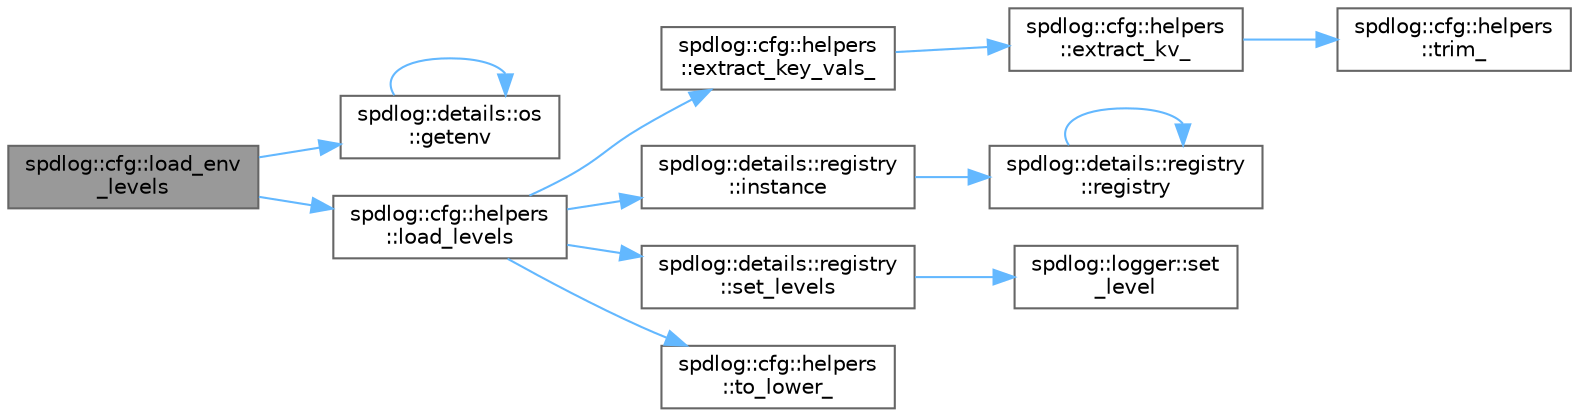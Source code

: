 digraph "spdlog::cfg::load_env_levels"
{
 // LATEX_PDF_SIZE
  bgcolor="transparent";
  edge [fontname=Helvetica,fontsize=10,labelfontname=Helvetica,labelfontsize=10];
  node [fontname=Helvetica,fontsize=10,shape=box,height=0.2,width=0.4];
  rankdir="LR";
  Node1 [id="Node000001",label="spdlog::cfg::load_env\l_levels",height=0.2,width=0.4,color="gray40", fillcolor="grey60", style="filled", fontcolor="black",tooltip=" "];
  Node1 -> Node2 [id="edge13_Node000001_Node000002",color="steelblue1",style="solid",tooltip=" "];
  Node2 [id="Node000002",label="spdlog::details::os\l::getenv",height=0.2,width=0.4,color="grey40", fillcolor="white", style="filled",URL="$namespacespdlog_1_1details_1_1os.html#a92fad51c7be81e35538b9bb540b4f85a",tooltip=" "];
  Node2 -> Node2 [id="edge14_Node000002_Node000002",color="steelblue1",style="solid",tooltip=" "];
  Node1 -> Node3 [id="edge15_Node000001_Node000003",color="steelblue1",style="solid",tooltip=" "];
  Node3 [id="Node000003",label="spdlog::cfg::helpers\l::load_levels",height=0.2,width=0.4,color="grey40", fillcolor="white", style="filled",URL="$namespacespdlog_1_1cfg_1_1helpers.html#ad5766ec131fc36b09683ac9e44ad24e9",tooltip=" "];
  Node3 -> Node4 [id="edge16_Node000003_Node000004",color="steelblue1",style="solid",tooltip=" "];
  Node4 [id="Node000004",label="spdlog::cfg::helpers\l::extract_key_vals_",height=0.2,width=0.4,color="grey40", fillcolor="white", style="filled",URL="$namespacespdlog_1_1cfg_1_1helpers.html#a19a10bd7efed263962b61022afbb5907",tooltip=" "];
  Node4 -> Node5 [id="edge17_Node000004_Node000005",color="steelblue1",style="solid",tooltip=" "];
  Node5 [id="Node000005",label="spdlog::cfg::helpers\l::extract_kv_",height=0.2,width=0.4,color="grey40", fillcolor="white", style="filled",URL="$namespacespdlog_1_1cfg_1_1helpers.html#a2eb1205d0113ef0dde6ccb74af9a35a7",tooltip=" "];
  Node5 -> Node6 [id="edge18_Node000005_Node000006",color="steelblue1",style="solid",tooltip=" "];
  Node6 [id="Node000006",label="spdlog::cfg::helpers\l::trim_",height=0.2,width=0.4,color="grey40", fillcolor="white", style="filled",URL="$namespacespdlog_1_1cfg_1_1helpers.html#ad1d62b4f776aa97530a653f3079e1f00",tooltip=" "];
  Node3 -> Node7 [id="edge19_Node000003_Node000007",color="steelblue1",style="solid",tooltip=" "];
  Node7 [id="Node000007",label="spdlog::details::registry\l::instance",height=0.2,width=0.4,color="grey40", fillcolor="white", style="filled",URL="$classspdlog_1_1details_1_1registry.html#aa03a75101aed166275ba27d0b2235e5d",tooltip=" "];
  Node7 -> Node8 [id="edge20_Node000007_Node000008",color="steelblue1",style="solid",tooltip=" "];
  Node8 [id="Node000008",label="spdlog::details::registry\l::registry",height=0.2,width=0.4,color="grey40", fillcolor="white", style="filled",URL="$classspdlog_1_1details_1_1registry.html#ab5c1a2f7b8e2e9eec4e0fa75d9167f3b",tooltip=" "];
  Node8 -> Node8 [id="edge21_Node000008_Node000008",color="steelblue1",style="solid",tooltip=" "];
  Node3 -> Node9 [id="edge22_Node000003_Node000009",color="steelblue1",style="solid",tooltip=" "];
  Node9 [id="Node000009",label="spdlog::details::registry\l::set_levels",height=0.2,width=0.4,color="grey40", fillcolor="white", style="filled",URL="$classspdlog_1_1details_1_1registry.html#a3a00be6ddd689fd8e38b4f67624a3b2f",tooltip=" "];
  Node9 -> Node10 [id="edge23_Node000009_Node000010",color="steelblue1",style="solid",tooltip=" "];
  Node10 [id="Node000010",label="spdlog::logger::set\l_level",height=0.2,width=0.4,color="grey40", fillcolor="white", style="filled",URL="$classspdlog_1_1logger.html#aeaf7078135688ea4df96ea8c8e11e0e7",tooltip=" "];
  Node3 -> Node11 [id="edge24_Node000003_Node000011",color="steelblue1",style="solid",tooltip=" "];
  Node11 [id="Node000011",label="spdlog::cfg::helpers\l::to_lower_",height=0.2,width=0.4,color="grey40", fillcolor="white", style="filled",URL="$namespacespdlog_1_1cfg_1_1helpers.html#a89f0fab9e00ba8f9ad5e3fde640494f2",tooltip=" "];
}
